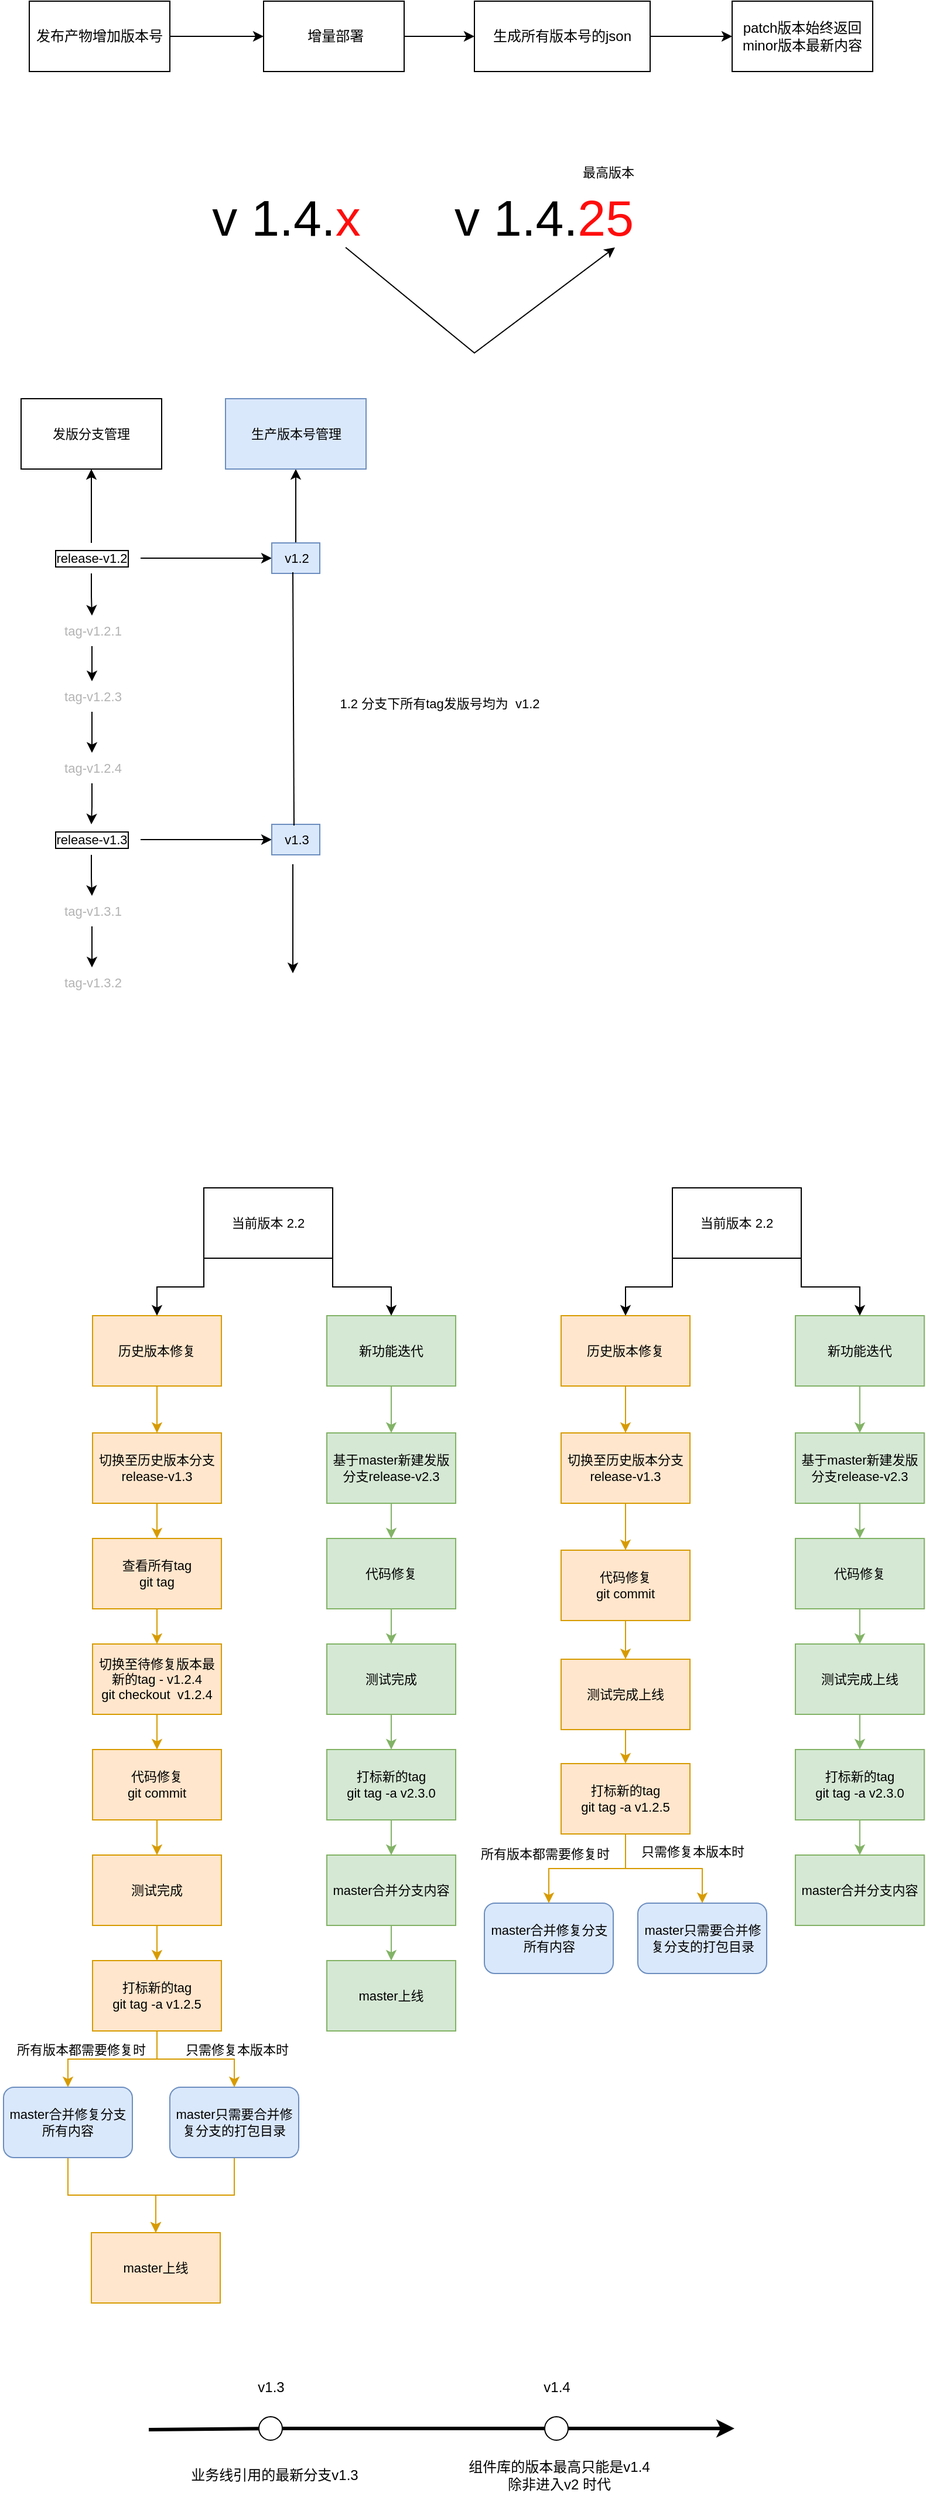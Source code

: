 <mxfile version="20.8.15" type="github">
  <diagram id="WVZTXQf4uHd_ZE8tJGdq" name="第 1 页">
    <mxGraphModel dx="1593" dy="857" grid="0" gridSize="10" guides="1" tooltips="1" connect="1" arrows="1" fold="1" page="1" pageScale="1" pageWidth="827" pageHeight="1169" math="0" shadow="0">
      <root>
        <mxCell id="0" />
        <mxCell id="1" parent="0" />
        <mxCell id="DpwGyqs9rQuABFekmKVW-3" value="" style="edgeStyle=orthogonalEdgeStyle;rounded=0;orthogonalLoop=1;jettySize=auto;html=1;" parent="1" source="DpwGyqs9rQuABFekmKVW-1" target="DpwGyqs9rQuABFekmKVW-2" edge="1">
          <mxGeometry relative="1" as="geometry" />
        </mxCell>
        <mxCell id="DpwGyqs9rQuABFekmKVW-1" value="发布产物增加版本号" style="rounded=0;whiteSpace=wrap;html=1;" parent="1" vertex="1">
          <mxGeometry x="48" y="170" width="120" height="60" as="geometry" />
        </mxCell>
        <mxCell id="DpwGyqs9rQuABFekmKVW-5" value="" style="edgeStyle=orthogonalEdgeStyle;rounded=0;orthogonalLoop=1;jettySize=auto;html=1;" parent="1" source="DpwGyqs9rQuABFekmKVW-2" target="DpwGyqs9rQuABFekmKVW-4" edge="1">
          <mxGeometry relative="1" as="geometry" />
        </mxCell>
        <mxCell id="DpwGyqs9rQuABFekmKVW-2" value="&amp;nbsp;增量部署" style="rounded=0;whiteSpace=wrap;html=1;" parent="1" vertex="1">
          <mxGeometry x="248" y="170" width="120" height="60" as="geometry" />
        </mxCell>
        <mxCell id="DpwGyqs9rQuABFekmKVW-7" value="" style="edgeStyle=orthogonalEdgeStyle;rounded=0;orthogonalLoop=1;jettySize=auto;html=1;" parent="1" source="DpwGyqs9rQuABFekmKVW-4" target="DpwGyqs9rQuABFekmKVW-6" edge="1">
          <mxGeometry relative="1" as="geometry" />
        </mxCell>
        <mxCell id="DpwGyqs9rQuABFekmKVW-4" value="生成所有版本号的json" style="rounded=0;whiteSpace=wrap;html=1;" parent="1" vertex="1">
          <mxGeometry x="428" y="170" width="150" height="60" as="geometry" />
        </mxCell>
        <mxCell id="DpwGyqs9rQuABFekmKVW-6" value="&lt;p class=&quot;sl-paragraph&quot;&gt;patch版本始终返回minor版本最新内容&lt;/p&gt;&lt;p class=&quot;sl-paragraph&quot;&gt;&lt;/p&gt;" style="rounded=0;whiteSpace=wrap;html=1;" parent="1" vertex="1">
          <mxGeometry x="648" y="170" width="120" height="60" as="geometry" />
        </mxCell>
        <mxCell id="DpwGyqs9rQuABFekmKVW-8" value="&lt;font style=&quot;font-size: 43px;&quot;&gt;v 1.4.&lt;font color=&quot;#ff0d0d&quot;&gt;x&lt;/font&gt;&lt;/font&gt;" style="text;html=1;align=center;verticalAlign=middle;resizable=0;points=[];autosize=1;strokeColor=none;fillColor=none;" parent="1" vertex="1">
          <mxGeometry x="192" y="320" width="150" height="70" as="geometry" />
        </mxCell>
        <mxCell id="DpwGyqs9rQuABFekmKVW-9" value="&lt;font style=&quot;font-size: 43px;&quot;&gt;v 1.4.&lt;font color=&quot;#ff0d0d&quot;&gt;25&lt;/font&gt;&lt;/font&gt;" style="text;html=1;align=center;verticalAlign=middle;resizable=0;points=[];autosize=1;strokeColor=none;fillColor=none;" parent="1" vertex="1">
          <mxGeometry x="397" y="320" width="180" height="70" as="geometry" />
        </mxCell>
        <mxCell id="DpwGyqs9rQuABFekmKVW-10" value="&lt;font style=&quot;font-size: 11px;&quot;&gt;最高版本&lt;/font&gt;" style="text;html=1;align=center;verticalAlign=middle;resizable=0;points=[];autosize=1;strokeColor=none;fillColor=none;fontSize=43;" parent="1" vertex="1">
          <mxGeometry x="507" y="270" width="70" height="70" as="geometry" />
        </mxCell>
        <mxCell id="DpwGyqs9rQuABFekmKVW-11" value="" style="endArrow=classic;html=1;rounded=0;fontSize=11;fontColor=#FF0D0D;exitX=0.867;exitY=0.857;exitDx=0;exitDy=0;exitPerimeter=0;entryX=0.861;entryY=0.857;entryDx=0;entryDy=0;entryPerimeter=0;" parent="1" edge="1">
          <mxGeometry width="50" height="50" relative="1" as="geometry">
            <mxPoint x="318.05" y="379.99" as="sourcePoint" />
            <mxPoint x="547.98" y="379.99" as="targetPoint" />
            <Array as="points">
              <mxPoint x="428" y="470" />
            </Array>
          </mxGeometry>
        </mxCell>
        <mxCell id="DpwGyqs9rQuABFekmKVW-26" value="" style="edgeStyle=orthogonalEdgeStyle;rounded=0;orthogonalLoop=1;jettySize=auto;html=1;fontSize=11;fontColor=#000000;" parent="1" source="DpwGyqs9rQuABFekmKVW-12" target="DpwGyqs9rQuABFekmKVW-25" edge="1">
          <mxGeometry relative="1" as="geometry" />
        </mxCell>
        <mxCell id="DpwGyqs9rQuABFekmKVW-36" value="" style="edgeStyle=orthogonalEdgeStyle;rounded=0;orthogonalLoop=1;jettySize=auto;html=1;fontSize=11;fontColor=#33001A;" parent="1" source="DpwGyqs9rQuABFekmKVW-12" target="DpwGyqs9rQuABFekmKVW-35" edge="1">
          <mxGeometry relative="1" as="geometry" />
        </mxCell>
        <mxCell id="DpwGyqs9rQuABFekmKVW-42" value="" style="edgeStyle=orthogonalEdgeStyle;rounded=0;orthogonalLoop=1;jettySize=auto;html=1;fontSize=11;fontColor=#000000;" parent="1" source="DpwGyqs9rQuABFekmKVW-12" target="DpwGyqs9rQuABFekmKVW-41" edge="1">
          <mxGeometry relative="1" as="geometry" />
        </mxCell>
        <mxCell id="DpwGyqs9rQuABFekmKVW-12" value="&lt;font&gt;release-v1.2&lt;/font&gt;" style="text;html=1;align=center;verticalAlign=middle;resizable=0;points=[];autosize=1;strokeColor=none;fillColor=none;fontSize=11;fontColor=#000000;labelBackgroundColor=default;labelBorderColor=default;spacing=2;" parent="1" vertex="1">
          <mxGeometry x="59" y="632" width="84" height="26" as="geometry" />
        </mxCell>
        <mxCell id="DpwGyqs9rQuABFekmKVW-28" value="" style="edgeStyle=orthogonalEdgeStyle;rounded=0;orthogonalLoop=1;jettySize=auto;html=1;fontSize=11;fontColor=#B3B3B3;" parent="1" source="DpwGyqs9rQuABFekmKVW-25" target="DpwGyqs9rQuABFekmKVW-27" edge="1">
          <mxGeometry relative="1" as="geometry" />
        </mxCell>
        <mxCell id="DpwGyqs9rQuABFekmKVW-25" value="&lt;font&gt;tag-v1.2.1&lt;/font&gt;" style="text;html=1;align=center;verticalAlign=middle;resizable=0;points=[];autosize=1;strokeColor=none;fillColor=none;fontSize=11;fontColor=#B3B3B3;" parent="1" vertex="1">
          <mxGeometry x="66" y="694" width="71" height="26" as="geometry" />
        </mxCell>
        <mxCell id="DpwGyqs9rQuABFekmKVW-30" value="" style="edgeStyle=orthogonalEdgeStyle;rounded=0;orthogonalLoop=1;jettySize=auto;html=1;fontSize=11;fontColor=#B3B3B3;" parent="1" source="DpwGyqs9rQuABFekmKVW-27" target="DpwGyqs9rQuABFekmKVW-29" edge="1">
          <mxGeometry relative="1" as="geometry" />
        </mxCell>
        <mxCell id="DpwGyqs9rQuABFekmKVW-27" value="&lt;font&gt;tag-v1.2.3&lt;/font&gt;" style="text;html=1;align=center;verticalAlign=middle;resizable=0;points=[];autosize=1;strokeColor=none;fillColor=none;fontSize=11;fontColor=#B3B3B3;" parent="1" vertex="1">
          <mxGeometry x="66" y="750" width="71" height="26" as="geometry" />
        </mxCell>
        <mxCell id="DpwGyqs9rQuABFekmKVW-32" value="" style="edgeStyle=orthogonalEdgeStyle;rounded=0;orthogonalLoop=1;jettySize=auto;html=1;fontSize=11;fontColor=#000000;" parent="1" source="DpwGyqs9rQuABFekmKVW-29" target="DpwGyqs9rQuABFekmKVW-31" edge="1">
          <mxGeometry relative="1" as="geometry" />
        </mxCell>
        <mxCell id="DpwGyqs9rQuABFekmKVW-29" value="&lt;font&gt;tag-v1.2.4&lt;/font&gt;" style="text;html=1;align=center;verticalAlign=middle;resizable=0;points=[];autosize=1;strokeColor=none;fillColor=none;fontSize=11;fontColor=#B3B3B3;" parent="1" vertex="1">
          <mxGeometry x="66" y="811" width="71" height="26" as="geometry" />
        </mxCell>
        <mxCell id="DpwGyqs9rQuABFekmKVW-34" value="" style="edgeStyle=orthogonalEdgeStyle;rounded=0;orthogonalLoop=1;jettySize=auto;html=1;fontSize=11;fontColor=#33001A;" parent="1" source="DpwGyqs9rQuABFekmKVW-31" target="DpwGyqs9rQuABFekmKVW-33" edge="1">
          <mxGeometry relative="1" as="geometry" />
        </mxCell>
        <mxCell id="DpwGyqs9rQuABFekmKVW-38" value="" style="edgeStyle=orthogonalEdgeStyle;rounded=0;orthogonalLoop=1;jettySize=auto;html=1;fontSize=11;fontColor=#000000;" parent="1" source="DpwGyqs9rQuABFekmKVW-31" target="DpwGyqs9rQuABFekmKVW-37" edge="1">
          <mxGeometry relative="1" as="geometry" />
        </mxCell>
        <mxCell id="DpwGyqs9rQuABFekmKVW-31" value="&lt;font&gt;release-v1.3&lt;/font&gt;" style="text;html=1;align=center;verticalAlign=middle;resizable=0;points=[];autosize=1;strokeColor=none;fillColor=none;fontSize=11;fontColor=#000000;labelBorderColor=default;" parent="1" vertex="1">
          <mxGeometry x="59" y="872" width="84" height="26" as="geometry" />
        </mxCell>
        <mxCell id="DpwGyqs9rQuABFekmKVW-33" value="&lt;font&gt;v1.3&lt;/font&gt;" style="text;html=1;align=center;verticalAlign=middle;resizable=0;points=[];autosize=1;strokeColor=#6c8ebf;fillColor=#dae8fc;fontSize=11;fontColor=#000000;" parent="1" vertex="1">
          <mxGeometry x="255" y="872" width="41" height="26" as="geometry" />
        </mxCell>
        <mxCell id="DpwGyqs9rQuABFekmKVW-44" value="" style="edgeStyle=orthogonalEdgeStyle;rounded=0;orthogonalLoop=1;jettySize=auto;html=1;fontSize=11;fontColor=#33001A;" parent="1" source="DpwGyqs9rQuABFekmKVW-35" target="DpwGyqs9rQuABFekmKVW-43" edge="1">
          <mxGeometry relative="1" as="geometry" />
        </mxCell>
        <mxCell id="DpwGyqs9rQuABFekmKVW-35" value="&lt;font&gt;v1.2&lt;/font&gt;" style="text;html=1;align=center;verticalAlign=middle;resizable=0;points=[];autosize=1;strokeColor=#6c8ebf;fillColor=#dae8fc;fontSize=11;fontColor=#000000;" parent="1" vertex="1">
          <mxGeometry x="255" y="632" width="41" height="26" as="geometry" />
        </mxCell>
        <mxCell id="DpwGyqs9rQuABFekmKVW-40" value="" style="edgeStyle=orthogonalEdgeStyle;rounded=0;orthogonalLoop=1;jettySize=auto;html=1;fontSize=11;fontColor=#B3B3B3;" parent="1" source="DpwGyqs9rQuABFekmKVW-37" target="DpwGyqs9rQuABFekmKVW-39" edge="1">
          <mxGeometry relative="1" as="geometry" />
        </mxCell>
        <mxCell id="DpwGyqs9rQuABFekmKVW-37" value="&lt;font&gt;tag-v1.3.1&lt;/font&gt;" style="text;html=1;align=center;verticalAlign=middle;resizable=0;points=[];autosize=1;strokeColor=none;fillColor=none;fontSize=11;fontColor=#B3B3B3;" parent="1" vertex="1">
          <mxGeometry x="66" y="933" width="71" height="26" as="geometry" />
        </mxCell>
        <mxCell id="DpwGyqs9rQuABFekmKVW-39" value="&lt;font&gt;tag-v1.3.2&lt;/font&gt;" style="text;html=1;align=center;verticalAlign=middle;resizable=0;points=[];autosize=1;strokeColor=none;fillColor=none;fontSize=11;fontColor=#B3B3B3;" parent="1" vertex="1">
          <mxGeometry x="66" y="994" width="71" height="26" as="geometry" />
        </mxCell>
        <mxCell id="DpwGyqs9rQuABFekmKVW-41" value="发版分支管理" style="whiteSpace=wrap;html=1;fontSize=11;fontColor=#000000;" parent="1" vertex="1">
          <mxGeometry x="41" y="509" width="120" height="60" as="geometry" />
        </mxCell>
        <mxCell id="DpwGyqs9rQuABFekmKVW-43" value="生产版本号管理" style="whiteSpace=wrap;html=1;fontSize=11;fillColor=#dae8fc;strokeColor=#6c8ebf;gradientColor=none;" parent="1" vertex="1">
          <mxGeometry x="215.5" y="509" width="120" height="60" as="geometry" />
        </mxCell>
        <mxCell id="DpwGyqs9rQuABFekmKVW-45" value="" style="endArrow=none;html=1;rounded=0;fontSize=11;fontColor=#000000;exitX=0.463;exitY=0.038;exitDx=0;exitDy=0;exitPerimeter=0;entryX=0.439;entryY=0.962;entryDx=0;entryDy=0;entryPerimeter=0;" parent="1" source="DpwGyqs9rQuABFekmKVW-33" target="DpwGyqs9rQuABFekmKVW-35" edge="1">
          <mxGeometry width="50" height="50" relative="1" as="geometry">
            <mxPoint x="234" y="734" as="sourcePoint" />
            <mxPoint x="284" y="684" as="targetPoint" />
          </mxGeometry>
        </mxCell>
        <mxCell id="DpwGyqs9rQuABFekmKVW-46" value="" style="endArrow=classic;html=1;rounded=0;fontSize=11;fontColor=#000000;" parent="1" edge="1">
          <mxGeometry width="50" height="50" relative="1" as="geometry">
            <mxPoint x="273" y="906" as="sourcePoint" />
            <mxPoint x="273" y="999" as="targetPoint" />
          </mxGeometry>
        </mxCell>
        <mxCell id="DpwGyqs9rQuABFekmKVW-47" value="1.2 分支下所有tag发版号均为&amp;nbsp; v1.2" style="text;html=1;align=center;verticalAlign=middle;resizable=0;points=[];autosize=1;strokeColor=none;fillColor=none;fontSize=11;fontColor=#000000;" parent="1" vertex="1">
          <mxGeometry x="296" y="756" width="204" height="26" as="geometry" />
        </mxCell>
        <mxCell id="DpwGyqs9rQuABFekmKVW-53" value="" style="edgeStyle=orthogonalEdgeStyle;rounded=0;orthogonalLoop=1;jettySize=auto;html=1;fontSize=11;fontColor=#000000;fillColor=#ffe6cc;strokeColor=#d79b00;" parent="1" source="DpwGyqs9rQuABFekmKVW-49" target="DpwGyqs9rQuABFekmKVW-52" edge="1">
          <mxGeometry relative="1" as="geometry" />
        </mxCell>
        <mxCell id="DpwGyqs9rQuABFekmKVW-49" value="历史版本修复" style="rounded=0;whiteSpace=wrap;html=1;labelBackgroundColor=none;labelBorderColor=none;fontSize=11;fillColor=#ffe6cc;strokeColor=#d79b00;" parent="1" vertex="1">
          <mxGeometry x="102" y="1291" width="110" height="60" as="geometry" />
        </mxCell>
        <mxCell id="DpwGyqs9rQuABFekmKVW-55" value="" style="edgeStyle=orthogonalEdgeStyle;rounded=0;orthogonalLoop=1;jettySize=auto;html=1;fontSize=11;fontColor=#000000;fillColor=#d5e8d4;strokeColor=#82b366;" parent="1" source="DpwGyqs9rQuABFekmKVW-50" target="DpwGyqs9rQuABFekmKVW-54" edge="1">
          <mxGeometry relative="1" as="geometry" />
        </mxCell>
        <mxCell id="DpwGyqs9rQuABFekmKVW-50" value="新功能迭代" style="rounded=0;whiteSpace=wrap;html=1;labelBackgroundColor=none;labelBorderColor=none;fontSize=11;fillColor=#d5e8d4;strokeColor=#82b366;" parent="1" vertex="1">
          <mxGeometry x="302" y="1291" width="110" height="60" as="geometry" />
        </mxCell>
        <mxCell id="DpwGyqs9rQuABFekmKVW-61" value="" style="edgeStyle=orthogonalEdgeStyle;rounded=0;orthogonalLoop=1;jettySize=auto;html=1;fontSize=11;fontColor=#000000;fillColor=#ffe6cc;strokeColor=#d79b00;" parent="1" source="DpwGyqs9rQuABFekmKVW-52" target="DpwGyqs9rQuABFekmKVW-60" edge="1">
          <mxGeometry relative="1" as="geometry" />
        </mxCell>
        <mxCell id="DpwGyqs9rQuABFekmKVW-52" value="切换至历史版本分支&lt;br&gt;release-v1.3" style="rounded=0;whiteSpace=wrap;html=1;labelBackgroundColor=none;labelBorderColor=none;fontSize=11;fillColor=#ffe6cc;strokeColor=#d79b00;" parent="1" vertex="1">
          <mxGeometry x="102" y="1391" width="110" height="60" as="geometry" />
        </mxCell>
        <mxCell id="DpwGyqs9rQuABFekmKVW-83" value="" style="edgeStyle=orthogonalEdgeStyle;rounded=0;orthogonalLoop=1;jettySize=auto;html=1;fontSize=11;fontColor=#000000;fillColor=#d5e8d4;strokeColor=#82b366;" parent="1" source="DpwGyqs9rQuABFekmKVW-54" target="DpwGyqs9rQuABFekmKVW-82" edge="1">
          <mxGeometry relative="1" as="geometry" />
        </mxCell>
        <mxCell id="DpwGyqs9rQuABFekmKVW-54" value="基于master新建发版分支release-v2.3" style="rounded=0;whiteSpace=wrap;html=1;labelBackgroundColor=none;labelBorderColor=none;fontSize=11;fillColor=#d5e8d4;strokeColor=#82b366;" parent="1" vertex="1">
          <mxGeometry x="302" y="1391" width="110" height="60" as="geometry" />
        </mxCell>
        <mxCell id="DpwGyqs9rQuABFekmKVW-58" style="edgeStyle=orthogonalEdgeStyle;rounded=0;orthogonalLoop=1;jettySize=auto;html=1;exitX=0;exitY=1;exitDx=0;exitDy=0;entryX=0.5;entryY=0;entryDx=0;entryDy=0;fontSize=11;fontColor=#000000;" parent="1" source="DpwGyqs9rQuABFekmKVW-57" target="DpwGyqs9rQuABFekmKVW-49" edge="1">
          <mxGeometry relative="1" as="geometry" />
        </mxCell>
        <mxCell id="DpwGyqs9rQuABFekmKVW-59" style="edgeStyle=orthogonalEdgeStyle;rounded=0;orthogonalLoop=1;jettySize=auto;html=1;exitX=1;exitY=1;exitDx=0;exitDy=0;entryX=0.5;entryY=0;entryDx=0;entryDy=0;fontSize=11;fontColor=#000000;" parent="1" source="DpwGyqs9rQuABFekmKVW-57" target="DpwGyqs9rQuABFekmKVW-50" edge="1">
          <mxGeometry relative="1" as="geometry" />
        </mxCell>
        <mxCell id="DpwGyqs9rQuABFekmKVW-57" value="&lt;span style=&quot;&quot;&gt;当前版本 2.2&lt;/span&gt;" style="rounded=0;whiteSpace=wrap;html=1;labelBackgroundColor=none;labelBorderColor=none;fontSize=11;fontColor=#000000;" parent="1" vertex="1">
          <mxGeometry x="197" y="1182" width="110" height="60" as="geometry" />
        </mxCell>
        <mxCell id="DpwGyqs9rQuABFekmKVW-63" value="" style="edgeStyle=orthogonalEdgeStyle;rounded=0;orthogonalLoop=1;jettySize=auto;html=1;fontSize=11;fontColor=#000000;fillColor=#ffe6cc;strokeColor=#d79b00;" parent="1" source="DpwGyqs9rQuABFekmKVW-60" target="DpwGyqs9rQuABFekmKVW-62" edge="1">
          <mxGeometry relative="1" as="geometry" />
        </mxCell>
        <mxCell id="DpwGyqs9rQuABFekmKVW-60" value="查看所有tag&lt;br&gt;git tag" style="rounded=0;whiteSpace=wrap;html=1;labelBackgroundColor=none;labelBorderColor=none;fontSize=11;fillColor=#ffe6cc;strokeColor=#d79b00;" parent="1" vertex="1">
          <mxGeometry x="102" y="1481" width="110" height="60" as="geometry" />
        </mxCell>
        <mxCell id="DpwGyqs9rQuABFekmKVW-65" value="" style="edgeStyle=orthogonalEdgeStyle;rounded=0;orthogonalLoop=1;jettySize=auto;html=1;fontSize=11;fontColor=#000000;fillColor=#ffe6cc;strokeColor=#d79b00;" parent="1" source="DpwGyqs9rQuABFekmKVW-62" target="DpwGyqs9rQuABFekmKVW-64" edge="1">
          <mxGeometry relative="1" as="geometry" />
        </mxCell>
        <mxCell id="DpwGyqs9rQuABFekmKVW-62" value="切换至待修复版本最新的tag - v1.2.4&lt;br&gt;git checkout&amp;nbsp; v1.2.4" style="rounded=0;whiteSpace=wrap;html=1;labelBackgroundColor=none;labelBorderColor=none;fontSize=11;fillColor=#ffe6cc;strokeColor=#d79b00;" parent="1" vertex="1">
          <mxGeometry x="102" y="1571" width="110" height="60" as="geometry" />
        </mxCell>
        <mxCell id="DpwGyqs9rQuABFekmKVW-67" value="" style="edgeStyle=orthogonalEdgeStyle;rounded=0;orthogonalLoop=1;jettySize=auto;html=1;fontSize=11;fontColor=#000000;fillColor=#ffe6cc;strokeColor=#d79b00;" parent="1" source="DpwGyqs9rQuABFekmKVW-64" target="DpwGyqs9rQuABFekmKVW-66" edge="1">
          <mxGeometry relative="1" as="geometry" />
        </mxCell>
        <mxCell id="DpwGyqs9rQuABFekmKVW-64" value="代码修复&lt;br&gt;git commit" style="rounded=0;whiteSpace=wrap;html=1;labelBackgroundColor=none;labelBorderColor=none;fontSize=11;fillColor=#ffe6cc;strokeColor=#d79b00;" parent="1" vertex="1">
          <mxGeometry x="102" y="1661" width="110" height="60" as="geometry" />
        </mxCell>
        <mxCell id="DpwGyqs9rQuABFekmKVW-69" value="" style="edgeStyle=orthogonalEdgeStyle;rounded=0;orthogonalLoop=1;jettySize=auto;html=1;fontSize=11;fontColor=#000000;fillColor=#ffe6cc;strokeColor=#d79b00;" parent="1" source="DpwGyqs9rQuABFekmKVW-66" target="DpwGyqs9rQuABFekmKVW-68" edge="1">
          <mxGeometry relative="1" as="geometry" />
        </mxCell>
        <mxCell id="DpwGyqs9rQuABFekmKVW-66" value="测试完成" style="rounded=0;whiteSpace=wrap;html=1;labelBackgroundColor=none;labelBorderColor=none;fontSize=11;fillColor=#ffe6cc;strokeColor=#d79b00;" parent="1" vertex="1">
          <mxGeometry x="102" y="1751" width="110" height="60" as="geometry" />
        </mxCell>
        <mxCell id="DpwGyqs9rQuABFekmKVW-71" value="" style="edgeStyle=orthogonalEdgeStyle;rounded=0;orthogonalLoop=1;jettySize=auto;html=1;fontSize=11;fontColor=#000000;fillColor=#ffe6cc;strokeColor=#d79b00;" parent="1" source="DpwGyqs9rQuABFekmKVW-68" target="DpwGyqs9rQuABFekmKVW-70" edge="1">
          <mxGeometry relative="1" as="geometry" />
        </mxCell>
        <mxCell id="DpwGyqs9rQuABFekmKVW-78" style="edgeStyle=orthogonalEdgeStyle;rounded=0;orthogonalLoop=1;jettySize=auto;html=1;exitX=0.5;exitY=1;exitDx=0;exitDy=0;entryX=0.5;entryY=0;entryDx=0;entryDy=0;fontSize=11;fontColor=#000000;fillColor=#ffe6cc;strokeColor=#d79b00;" parent="1" source="DpwGyqs9rQuABFekmKVW-68" target="DpwGyqs9rQuABFekmKVW-75" edge="1">
          <mxGeometry relative="1" as="geometry" />
        </mxCell>
        <mxCell id="DpwGyqs9rQuABFekmKVW-68" value="打标新的tag&lt;br&gt;git tag -a v1.2.5" style="rounded=0;whiteSpace=wrap;html=1;labelBackgroundColor=none;labelBorderColor=none;fontSize=11;fillColor=#ffe6cc;strokeColor=#d79b00;" parent="1" vertex="1">
          <mxGeometry x="102" y="1841" width="110" height="60" as="geometry" />
        </mxCell>
        <mxCell id="DpwGyqs9rQuABFekmKVW-81" style="edgeStyle=orthogonalEdgeStyle;rounded=0;orthogonalLoop=1;jettySize=auto;html=1;exitX=0.5;exitY=1;exitDx=0;exitDy=0;fontSize=11;fontColor=#000000;fillColor=#ffe6cc;strokeColor=#d79b00;" parent="1" source="DpwGyqs9rQuABFekmKVW-70" target="DpwGyqs9rQuABFekmKVW-73" edge="1">
          <mxGeometry relative="1" as="geometry" />
        </mxCell>
        <mxCell id="DpwGyqs9rQuABFekmKVW-70" value="master只需要合并修复分支的打包目录" style="rounded=1;whiteSpace=wrap;html=1;labelBackgroundColor=none;labelBorderColor=none;fontSize=11;fillColor=#dae8fc;strokeColor=#6c8ebf;" parent="1" vertex="1">
          <mxGeometry x="168" y="1949" width="110" height="60" as="geometry" />
        </mxCell>
        <mxCell id="DpwGyqs9rQuABFekmKVW-73" value="master上线" style="rounded=0;whiteSpace=wrap;html=1;labelBackgroundColor=none;labelBorderColor=none;fontSize=11;fillColor=#ffe6cc;strokeColor=#d79b00;" parent="1" vertex="1">
          <mxGeometry x="101" y="2073" width="110" height="60" as="geometry" />
        </mxCell>
        <mxCell id="DpwGyqs9rQuABFekmKVW-80" style="edgeStyle=orthogonalEdgeStyle;rounded=0;orthogonalLoop=1;jettySize=auto;html=1;exitX=0.5;exitY=1;exitDx=0;exitDy=0;entryX=0.5;entryY=0;entryDx=0;entryDy=0;fontSize=11;fontColor=#000000;fillColor=#ffe6cc;strokeColor=#d79b00;" parent="1" source="DpwGyqs9rQuABFekmKVW-75" target="DpwGyqs9rQuABFekmKVW-73" edge="1">
          <mxGeometry relative="1" as="geometry" />
        </mxCell>
        <mxCell id="DpwGyqs9rQuABFekmKVW-75" value="master合并修复分支所有内容" style="whiteSpace=wrap;html=1;fontSize=11;fillColor=#dae8fc;strokeColor=#6c8ebf;rounded=1;labelBackgroundColor=none;labelBorderColor=none;" parent="1" vertex="1">
          <mxGeometry x="26" y="1949" width="110" height="60" as="geometry" />
        </mxCell>
        <mxCell id="DpwGyqs9rQuABFekmKVW-77" value="只需修复本版本时" style="text;html=1;align=center;verticalAlign=middle;resizable=0;points=[];autosize=1;strokeColor=none;fillColor=none;fontSize=11;fontColor=#000000;" parent="1" vertex="1">
          <mxGeometry x="168" y="1904" width="114" height="26" as="geometry" />
        </mxCell>
        <mxCell id="DpwGyqs9rQuABFekmKVW-79" value="所有版本都需要修复时" style="text;html=1;align=center;verticalAlign=middle;resizable=0;points=[];autosize=1;strokeColor=none;fillColor=none;fontSize=11;fontColor=#000000;" parent="1" vertex="1">
          <mxGeometry x="23" y="1904" width="138" height="26" as="geometry" />
        </mxCell>
        <mxCell id="DpwGyqs9rQuABFekmKVW-85" value="" style="edgeStyle=orthogonalEdgeStyle;rounded=0;orthogonalLoop=1;jettySize=auto;html=1;fontSize=11;fontColor=#000000;fillColor=#d5e8d4;strokeColor=#82b366;" parent="1" source="DpwGyqs9rQuABFekmKVW-82" target="DpwGyqs9rQuABFekmKVW-84" edge="1">
          <mxGeometry relative="1" as="geometry" />
        </mxCell>
        <mxCell id="DpwGyqs9rQuABFekmKVW-82" value="代码修复" style="rounded=0;whiteSpace=wrap;html=1;labelBackgroundColor=none;labelBorderColor=none;fontSize=11;fillColor=#d5e8d4;strokeColor=#82b366;" parent="1" vertex="1">
          <mxGeometry x="302" y="1481" width="110" height="60" as="geometry" />
        </mxCell>
        <mxCell id="DpwGyqs9rQuABFekmKVW-87" value="" style="edgeStyle=orthogonalEdgeStyle;rounded=0;orthogonalLoop=1;jettySize=auto;html=1;fontSize=11;fontColor=#000000;fillColor=#d5e8d4;strokeColor=#82b366;" parent="1" source="DpwGyqs9rQuABFekmKVW-84" target="DpwGyqs9rQuABFekmKVW-86" edge="1">
          <mxGeometry relative="1" as="geometry" />
        </mxCell>
        <mxCell id="DpwGyqs9rQuABFekmKVW-84" value="测试完成" style="rounded=0;whiteSpace=wrap;html=1;labelBackgroundColor=none;labelBorderColor=none;fontSize=11;fillColor=#d5e8d4;strokeColor=#82b366;" parent="1" vertex="1">
          <mxGeometry x="302" y="1571" width="110" height="60" as="geometry" />
        </mxCell>
        <mxCell id="DpwGyqs9rQuABFekmKVW-89" value="" style="edgeStyle=orthogonalEdgeStyle;rounded=0;orthogonalLoop=1;jettySize=auto;html=1;fontSize=11;fontColor=#000000;fillColor=#d5e8d4;strokeColor=#82b366;" parent="1" source="DpwGyqs9rQuABFekmKVW-86" target="DpwGyqs9rQuABFekmKVW-88" edge="1">
          <mxGeometry relative="1" as="geometry" />
        </mxCell>
        <mxCell id="DpwGyqs9rQuABFekmKVW-86" value="打标新的tag&lt;br style=&quot;border-color: var(--border-color);&quot;&gt;git tag -a v2.3.0" style="rounded=0;whiteSpace=wrap;html=1;labelBackgroundColor=none;labelBorderColor=none;fontSize=11;fillColor=#d5e8d4;strokeColor=#82b366;" parent="1" vertex="1">
          <mxGeometry x="302" y="1661" width="110" height="60" as="geometry" />
        </mxCell>
        <mxCell id="DpwGyqs9rQuABFekmKVW-91" value="" style="edgeStyle=orthogonalEdgeStyle;rounded=0;orthogonalLoop=1;jettySize=auto;html=1;fontSize=11;fontColor=#000000;fillColor=#d5e8d4;strokeColor=#82b366;" parent="1" source="DpwGyqs9rQuABFekmKVW-88" target="DpwGyqs9rQuABFekmKVW-90" edge="1">
          <mxGeometry relative="1" as="geometry" />
        </mxCell>
        <mxCell id="DpwGyqs9rQuABFekmKVW-88" value="master合并分支内容" style="rounded=0;whiteSpace=wrap;html=1;labelBackgroundColor=none;labelBorderColor=none;fontSize=11;fillColor=#d5e8d4;strokeColor=#82b366;" parent="1" vertex="1">
          <mxGeometry x="302" y="1751" width="110" height="60" as="geometry" />
        </mxCell>
        <mxCell id="DpwGyqs9rQuABFekmKVW-90" value="master上线" style="rounded=0;whiteSpace=wrap;html=1;labelBackgroundColor=none;labelBorderColor=none;fontSize=11;fillColor=#d5e8d4;strokeColor=#82b366;" parent="1" vertex="1">
          <mxGeometry x="302" y="1841" width="110" height="60" as="geometry" />
        </mxCell>
        <mxCell id="cVjpa75GsFJwjnHa6k17-1" value="" style="endArrow=classic;html=1;rounded=0;strokeWidth=3;startArrow=none;" edge="1" parent="1" source="cVjpa75GsFJwjnHa6k17-6">
          <mxGeometry width="50" height="50" relative="1" as="geometry">
            <mxPoint x="150" y="2241" as="sourcePoint" />
            <mxPoint x="650" y="2240" as="targetPoint" />
          </mxGeometry>
        </mxCell>
        <mxCell id="cVjpa75GsFJwjnHa6k17-3" value="" style="endArrow=none;html=1;rounded=0;strokeWidth=3;" edge="1" parent="1" target="cVjpa75GsFJwjnHa6k17-2">
          <mxGeometry width="50" height="50" relative="1" as="geometry">
            <mxPoint x="150" y="2241" as="sourcePoint" />
            <mxPoint x="650" y="2240" as="targetPoint" />
          </mxGeometry>
        </mxCell>
        <mxCell id="cVjpa75GsFJwjnHa6k17-2" value="" style="ellipse;whiteSpace=wrap;html=1;aspect=fixed;" vertex="1" parent="1">
          <mxGeometry x="244" y="2230" width="20" height="20" as="geometry" />
        </mxCell>
        <mxCell id="cVjpa75GsFJwjnHa6k17-4" value="v1.3" style="text;html=1;align=center;verticalAlign=middle;resizable=0;points=[];autosize=1;strokeColor=none;fillColor=none;" vertex="1" parent="1">
          <mxGeometry x="229" y="2190" width="50" height="30" as="geometry" />
        </mxCell>
        <mxCell id="cVjpa75GsFJwjnHa6k17-5" value="业务线引用的最新分支v1.3" style="text;html=1;align=center;verticalAlign=middle;resizable=0;points=[];autosize=1;strokeColor=none;fillColor=none;" vertex="1" parent="1">
          <mxGeometry x="172" y="2265" width="170" height="30" as="geometry" />
        </mxCell>
        <mxCell id="cVjpa75GsFJwjnHa6k17-7" value="" style="endArrow=none;html=1;rounded=0;strokeWidth=3;startArrow=none;" edge="1" parent="1" source="cVjpa75GsFJwjnHa6k17-2" target="cVjpa75GsFJwjnHa6k17-6">
          <mxGeometry width="50" height="50" relative="1" as="geometry">
            <mxPoint x="264" y="2240" as="sourcePoint" />
            <mxPoint x="650" y="2240" as="targetPoint" />
          </mxGeometry>
        </mxCell>
        <mxCell id="cVjpa75GsFJwjnHa6k17-6" value="" style="ellipse;whiteSpace=wrap;html=1;aspect=fixed;" vertex="1" parent="1">
          <mxGeometry x="488" y="2230" width="20" height="20" as="geometry" />
        </mxCell>
        <mxCell id="cVjpa75GsFJwjnHa6k17-8" value="v1.4" style="text;html=1;align=center;verticalAlign=middle;resizable=0;points=[];autosize=1;strokeColor=none;fillColor=none;" vertex="1" parent="1">
          <mxGeometry x="473" y="2190" width="50" height="30" as="geometry" />
        </mxCell>
        <mxCell id="cVjpa75GsFJwjnHa6k17-9" value="组件库的版本最高只能是v1.4&lt;br&gt;除非进入v2 时代" style="text;html=1;align=center;verticalAlign=middle;resizable=0;points=[];autosize=1;strokeColor=none;fillColor=none;" vertex="1" parent="1">
          <mxGeometry x="410" y="2260" width="180" height="40" as="geometry" />
        </mxCell>
        <mxCell id="cVjpa75GsFJwjnHa6k17-10" value="" style="edgeStyle=orthogonalEdgeStyle;rounded=0;orthogonalLoop=1;jettySize=auto;html=1;fontSize=11;fontColor=#000000;fillColor=#ffe6cc;strokeColor=#d79b00;" edge="1" parent="1" source="cVjpa75GsFJwjnHa6k17-11" target="cVjpa75GsFJwjnHa6k17-15">
          <mxGeometry relative="1" as="geometry" />
        </mxCell>
        <mxCell id="cVjpa75GsFJwjnHa6k17-11" value="历史版本修复" style="rounded=0;whiteSpace=wrap;html=1;labelBackgroundColor=none;labelBorderColor=none;fontSize=11;fillColor=#ffe6cc;strokeColor=#d79b00;" vertex="1" parent="1">
          <mxGeometry x="502" y="1291" width="110" height="60" as="geometry" />
        </mxCell>
        <mxCell id="cVjpa75GsFJwjnHa6k17-12" value="" style="edgeStyle=orthogonalEdgeStyle;rounded=0;orthogonalLoop=1;jettySize=auto;html=1;fontSize=11;fontColor=#000000;fillColor=#d5e8d4;strokeColor=#82b366;" edge="1" parent="1" source="cVjpa75GsFJwjnHa6k17-13" target="cVjpa75GsFJwjnHa6k17-17">
          <mxGeometry relative="1" as="geometry" />
        </mxCell>
        <mxCell id="cVjpa75GsFJwjnHa6k17-13" value="新功能迭代" style="rounded=0;whiteSpace=wrap;html=1;labelBackgroundColor=none;labelBorderColor=none;fontSize=11;fillColor=#d5e8d4;strokeColor=#82b366;" vertex="1" parent="1">
          <mxGeometry x="702" y="1291" width="110" height="60" as="geometry" />
        </mxCell>
        <mxCell id="cVjpa75GsFJwjnHa6k17-14" value="" style="edgeStyle=orthogonalEdgeStyle;rounded=0;orthogonalLoop=1;jettySize=auto;html=1;fontSize=11;fontColor=#000000;fillColor=#ffe6cc;strokeColor=#d79b00;" edge="1" parent="1" source="cVjpa75GsFJwjnHa6k17-15" target="cVjpa75GsFJwjnHa6k17-26">
          <mxGeometry relative="1" as="geometry">
            <mxPoint x="557" y="1481" as="targetPoint" />
          </mxGeometry>
        </mxCell>
        <mxCell id="cVjpa75GsFJwjnHa6k17-15" value="切换至历史版本分支&lt;br&gt;release-v1.3" style="rounded=0;whiteSpace=wrap;html=1;labelBackgroundColor=none;labelBorderColor=none;fontSize=11;fillColor=#ffe6cc;strokeColor=#d79b00;" vertex="1" parent="1">
          <mxGeometry x="502" y="1391" width="110" height="60" as="geometry" />
        </mxCell>
        <mxCell id="cVjpa75GsFJwjnHa6k17-16" value="" style="edgeStyle=orthogonalEdgeStyle;rounded=0;orthogonalLoop=1;jettySize=auto;html=1;fontSize=11;fontColor=#000000;fillColor=#d5e8d4;strokeColor=#82b366;" edge="1" parent="1" source="cVjpa75GsFJwjnHa6k17-17" target="cVjpa75GsFJwjnHa6k17-40">
          <mxGeometry relative="1" as="geometry" />
        </mxCell>
        <mxCell id="cVjpa75GsFJwjnHa6k17-17" value="基于master新建发版分支release-v2.3" style="rounded=0;whiteSpace=wrap;html=1;labelBackgroundColor=none;labelBorderColor=none;fontSize=11;fillColor=#d5e8d4;strokeColor=#82b366;" vertex="1" parent="1">
          <mxGeometry x="702" y="1391" width="110" height="60" as="geometry" />
        </mxCell>
        <mxCell id="cVjpa75GsFJwjnHa6k17-18" style="edgeStyle=orthogonalEdgeStyle;rounded=0;orthogonalLoop=1;jettySize=auto;html=1;exitX=0;exitY=1;exitDx=0;exitDy=0;entryX=0.5;entryY=0;entryDx=0;entryDy=0;fontSize=11;fontColor=#000000;" edge="1" parent="1" source="cVjpa75GsFJwjnHa6k17-20" target="cVjpa75GsFJwjnHa6k17-11">
          <mxGeometry relative="1" as="geometry" />
        </mxCell>
        <mxCell id="cVjpa75GsFJwjnHa6k17-19" style="edgeStyle=orthogonalEdgeStyle;rounded=0;orthogonalLoop=1;jettySize=auto;html=1;exitX=1;exitY=1;exitDx=0;exitDy=0;entryX=0.5;entryY=0;entryDx=0;entryDy=0;fontSize=11;fontColor=#000000;" edge="1" parent="1" source="cVjpa75GsFJwjnHa6k17-20" target="cVjpa75GsFJwjnHa6k17-13">
          <mxGeometry relative="1" as="geometry" />
        </mxCell>
        <mxCell id="cVjpa75GsFJwjnHa6k17-20" value="&lt;span style=&quot;&quot;&gt;当前版本 2.2&lt;/span&gt;" style="rounded=0;whiteSpace=wrap;html=1;labelBackgroundColor=none;labelBorderColor=none;fontSize=11;fontColor=#000000;" vertex="1" parent="1">
          <mxGeometry x="597" y="1182" width="110" height="60" as="geometry" />
        </mxCell>
        <mxCell id="cVjpa75GsFJwjnHa6k17-25" value="" style="edgeStyle=orthogonalEdgeStyle;rounded=0;orthogonalLoop=1;jettySize=auto;html=1;fontSize=11;fontColor=#000000;fillColor=#ffe6cc;strokeColor=#d79b00;" edge="1" parent="1" source="cVjpa75GsFJwjnHa6k17-26" target="cVjpa75GsFJwjnHa6k17-28">
          <mxGeometry relative="1" as="geometry" />
        </mxCell>
        <mxCell id="cVjpa75GsFJwjnHa6k17-26" value="代码修复&lt;br&gt;git commit" style="rounded=0;whiteSpace=wrap;html=1;labelBackgroundColor=none;labelBorderColor=none;fontSize=11;fillColor=#ffe6cc;strokeColor=#d79b00;" vertex="1" parent="1">
          <mxGeometry x="502" y="1491" width="110" height="60" as="geometry" />
        </mxCell>
        <mxCell id="cVjpa75GsFJwjnHa6k17-27" value="" style="edgeStyle=orthogonalEdgeStyle;rounded=0;orthogonalLoop=1;jettySize=auto;html=1;fontSize=11;fontColor=#000000;fillColor=#ffe6cc;strokeColor=#d79b00;" edge="1" parent="1" source="cVjpa75GsFJwjnHa6k17-28" target="cVjpa75GsFJwjnHa6k17-31">
          <mxGeometry relative="1" as="geometry" />
        </mxCell>
        <mxCell id="cVjpa75GsFJwjnHa6k17-28" value="测试完成上线" style="rounded=0;whiteSpace=wrap;html=1;labelBackgroundColor=none;labelBorderColor=none;fontSize=11;fillColor=#ffe6cc;strokeColor=#d79b00;" vertex="1" parent="1">
          <mxGeometry x="502" y="1584" width="110" height="60" as="geometry" />
        </mxCell>
        <mxCell id="cVjpa75GsFJwjnHa6k17-29" value="" style="edgeStyle=orthogonalEdgeStyle;rounded=0;orthogonalLoop=1;jettySize=auto;html=1;fontSize=11;fontColor=#000000;fillColor=#ffe6cc;strokeColor=#d79b00;" edge="1" parent="1" source="cVjpa75GsFJwjnHa6k17-31" target="cVjpa75GsFJwjnHa6k17-33">
          <mxGeometry relative="1" as="geometry" />
        </mxCell>
        <mxCell id="cVjpa75GsFJwjnHa6k17-30" style="edgeStyle=orthogonalEdgeStyle;rounded=0;orthogonalLoop=1;jettySize=auto;html=1;exitX=0.5;exitY=1;exitDx=0;exitDy=0;entryX=0.5;entryY=0;entryDx=0;entryDy=0;fontSize=11;fontColor=#000000;fillColor=#ffe6cc;strokeColor=#d79b00;" edge="1" parent="1" source="cVjpa75GsFJwjnHa6k17-31" target="cVjpa75GsFJwjnHa6k17-36">
          <mxGeometry relative="1" as="geometry" />
        </mxCell>
        <mxCell id="cVjpa75GsFJwjnHa6k17-31" value="打标新的tag&lt;br&gt;git tag -a v1.2.5" style="rounded=0;whiteSpace=wrap;html=1;labelBackgroundColor=none;labelBorderColor=none;fontSize=11;fillColor=#ffe6cc;strokeColor=#d79b00;" vertex="1" parent="1">
          <mxGeometry x="502" y="1673" width="110" height="60" as="geometry" />
        </mxCell>
        <mxCell id="cVjpa75GsFJwjnHa6k17-33" value="master只需要合并修复分支的打包目录" style="rounded=1;whiteSpace=wrap;html=1;labelBackgroundColor=none;labelBorderColor=none;fontSize=11;fillColor=#dae8fc;strokeColor=#6c8ebf;" vertex="1" parent="1">
          <mxGeometry x="567.5" y="1792" width="110" height="60" as="geometry" />
        </mxCell>
        <mxCell id="cVjpa75GsFJwjnHa6k17-36" value="master合并修复分支所有内容" style="whiteSpace=wrap;html=1;fontSize=11;fillColor=#dae8fc;strokeColor=#6c8ebf;rounded=1;labelBackgroundColor=none;labelBorderColor=none;" vertex="1" parent="1">
          <mxGeometry x="436.5" y="1792" width="110" height="60" as="geometry" />
        </mxCell>
        <mxCell id="cVjpa75GsFJwjnHa6k17-37" value="只需修复本版本时" style="text;html=1;align=center;verticalAlign=middle;resizable=0;points=[];autosize=1;strokeColor=none;fillColor=none;fontSize=11;fontColor=#000000;" vertex="1" parent="1">
          <mxGeometry x="557" y="1735" width="114" height="26" as="geometry" />
        </mxCell>
        <mxCell id="cVjpa75GsFJwjnHa6k17-38" value="所有版本都需要修复时" style="text;html=1;align=center;verticalAlign=middle;resizable=0;points=[];autosize=1;strokeColor=none;fillColor=none;fontSize=11;fontColor=#000000;" vertex="1" parent="1">
          <mxGeometry x="419" y="1737" width="138" height="26" as="geometry" />
        </mxCell>
        <mxCell id="cVjpa75GsFJwjnHa6k17-39" value="" style="edgeStyle=orthogonalEdgeStyle;rounded=0;orthogonalLoop=1;jettySize=auto;html=1;fontSize=11;fontColor=#000000;fillColor=#d5e8d4;strokeColor=#82b366;" edge="1" parent="1" source="cVjpa75GsFJwjnHa6k17-40" target="cVjpa75GsFJwjnHa6k17-42">
          <mxGeometry relative="1" as="geometry" />
        </mxCell>
        <mxCell id="cVjpa75GsFJwjnHa6k17-40" value="代码修复" style="rounded=0;whiteSpace=wrap;html=1;labelBackgroundColor=none;labelBorderColor=none;fontSize=11;fillColor=#d5e8d4;strokeColor=#82b366;" vertex="1" parent="1">
          <mxGeometry x="702" y="1481" width="110" height="60" as="geometry" />
        </mxCell>
        <mxCell id="cVjpa75GsFJwjnHa6k17-41" value="" style="edgeStyle=orthogonalEdgeStyle;rounded=0;orthogonalLoop=1;jettySize=auto;html=1;fontSize=11;fontColor=#000000;fillColor=#d5e8d4;strokeColor=#82b366;" edge="1" parent="1" source="cVjpa75GsFJwjnHa6k17-42" target="cVjpa75GsFJwjnHa6k17-44">
          <mxGeometry relative="1" as="geometry" />
        </mxCell>
        <mxCell id="cVjpa75GsFJwjnHa6k17-42" value="测试完成上线" style="rounded=0;whiteSpace=wrap;html=1;labelBackgroundColor=none;labelBorderColor=none;fontSize=11;fillColor=#d5e8d4;strokeColor=#82b366;" vertex="1" parent="1">
          <mxGeometry x="702" y="1571" width="110" height="60" as="geometry" />
        </mxCell>
        <mxCell id="cVjpa75GsFJwjnHa6k17-43" value="" style="edgeStyle=orthogonalEdgeStyle;rounded=0;orthogonalLoop=1;jettySize=auto;html=1;fontSize=11;fontColor=#000000;fillColor=#d5e8d4;strokeColor=#82b366;" edge="1" parent="1" source="cVjpa75GsFJwjnHa6k17-44" target="cVjpa75GsFJwjnHa6k17-46">
          <mxGeometry relative="1" as="geometry" />
        </mxCell>
        <mxCell id="cVjpa75GsFJwjnHa6k17-44" value="打标新的tag&lt;br style=&quot;border-color: var(--border-color);&quot;&gt;git tag -a v2.3.0" style="rounded=0;whiteSpace=wrap;html=1;labelBackgroundColor=none;labelBorderColor=none;fontSize=11;fillColor=#d5e8d4;strokeColor=#82b366;" vertex="1" parent="1">
          <mxGeometry x="702" y="1661" width="110" height="60" as="geometry" />
        </mxCell>
        <mxCell id="cVjpa75GsFJwjnHa6k17-46" value="master合并分支内容" style="rounded=0;whiteSpace=wrap;html=1;labelBackgroundColor=none;labelBorderColor=none;fontSize=11;fillColor=#d5e8d4;strokeColor=#82b366;" vertex="1" parent="1">
          <mxGeometry x="702" y="1751" width="110" height="60" as="geometry" />
        </mxCell>
      </root>
    </mxGraphModel>
  </diagram>
</mxfile>
